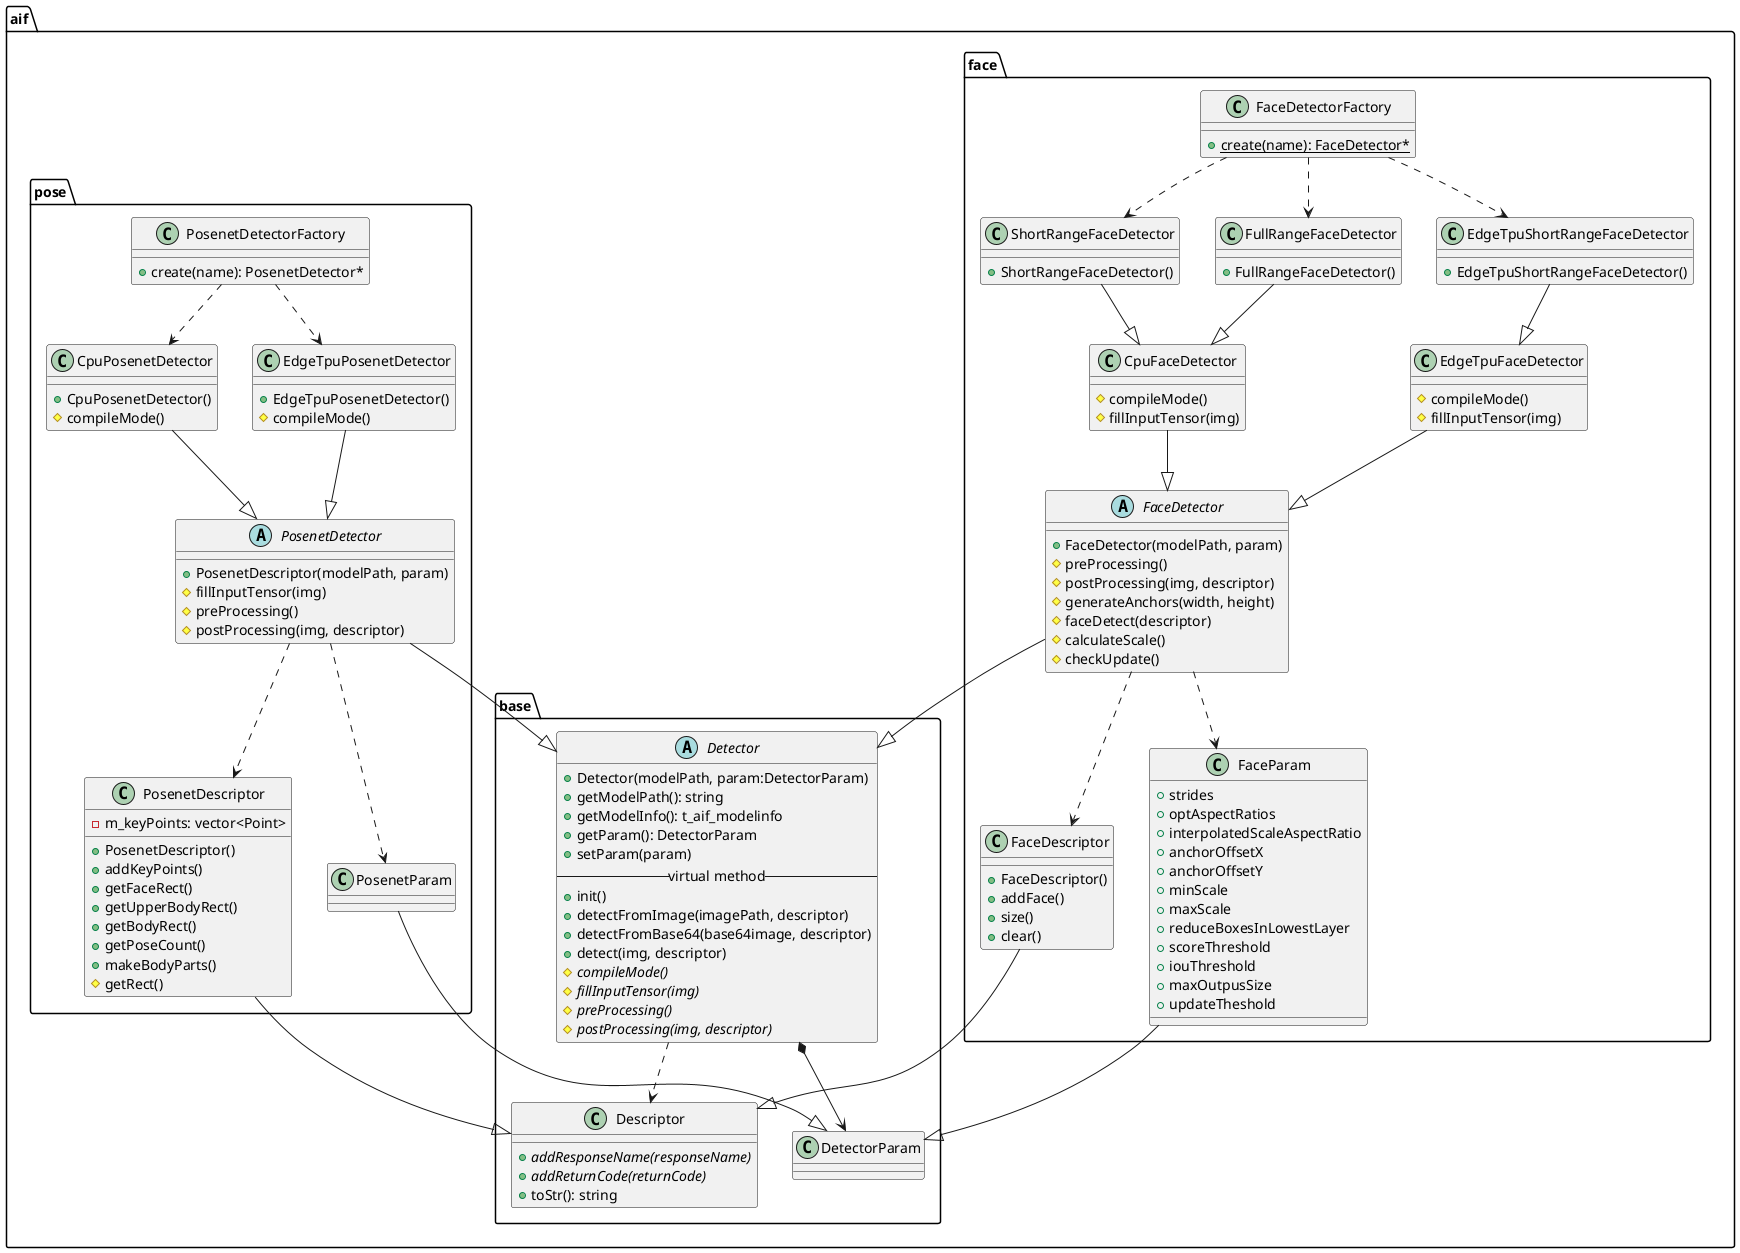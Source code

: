 @@startuml aif_detector_classdiagram

'--------------------------------------------
' FRAMEWORK
'--------------------------------------------
package aif {

package base {
    class Descriptor {
        + {abstract} addResponseName(responseName)
        + {abstract} addReturnCode(returnCode)
        + toStr(): string
    }
    abstract class Detector {
        + Detector(modelPath, param:DetectorParam)
        + getModelPath(): string
        + getModelInfo(): t_aif_modelinfo
        + getParam(): DetectorParam
        + setParam(param)
        -- virtual method --
        + init()
        + detectFromImage(imagePath, descriptor)
        + detectFromBase64(base64image, descriptor)
        + detect(img, descriptor)
        # {abstract} compileMode()
        # {abstract} fillInputTensor(img)
        # {abstract} preProcessing()
        # {abstract} postProcessing(img, descriptor)
    }
    class DetectorParam {

    }
}
' end of base package

'Relations
Detector *--> DetectorParam
Detector ..> Descriptor

package face {
    class FaceDescriptor {
        + FaceDescriptor()
        + addFace()
        + size()
        + clear()
    }
    abstract class FaceDetector {
        + FaceDetector(modelPath, param)
        # preProcessing()
        # postProcessing(img, descriptor)
        # generateAnchors(width, height)
        # faceDetect(descriptor)
        # calculateScale()
        # checkUpdate()
    }
    class FaceParam {
        + strides
        + optAspectRatios
        + interpolatedScaleAspectRatio
        + anchorOffsetX
        + anchorOffsetY
        + minScale
        + maxScale
        + reduceBoxesInLowestLayer
        + scoreThreshold
        + iouThreshold
        + maxOutpusSize
        + updateTheshold
    }
    class CpuFaceDetector {
        # compileMode()
        # fillInputTensor(img)
    }
    class ShortRangeFaceDetector {
        + ShortRangeFaceDetector()
    }
    class FullRangeFaceDetector {
        + FullRangeFaceDetector()
    }
    class EdgeTpuFaceDetector {
        # compileMode()
        # fillInputTensor(img)
    }
    class EdgeTpuShortRangeFaceDetector {
        + EdgeTpuShortRangeFaceDetector()
    }
    class FaceDetectorFactory {
        + {static} create(name): FaceDetector*
    }
}
'end of face package
FaceDescriptor --|> Descriptor
FaceParam --|> DetectorParam
FaceDetector --|> Detector
CpuFaceDetector --|> FaceDetector
EdgeTpuFaceDetector --|> FaceDetector
ShortRangeFaceDetector --|> CpuFaceDetector
FullRangeFaceDetector --|> CpuFaceDetector
EdgeTpuShortRangeFaceDetector --|> EdgeTpuFaceDetector
FaceDetector ..> FaceDescriptor
FaceDetector ..> FaceParam
FaceDetectorFactory ..> ShortRangeFaceDetector
FaceDetectorFactory ..> FullRangeFaceDetector
FaceDetectorFactory ..> EdgeTpuShortRangeFaceDetector

package pose {
    class PosenetDescriptor {
        + PosenetDescriptor()
        + addKeyPoints()
        + getFaceRect()
        + getUpperBodyRect()
        + getBodyRect()
        + getPoseCount()
        + makeBodyParts()
        # getRect()
        - m_keyPoints: vector<Point>
    }
    abstract class PosenetDetector {
        + PosenetDescriptor(modelPath, param)
        # fillInputTensor(img)
        # preProcessing()
        # postProcessing(img, descriptor)
    }
    class PosenetParam {

    }
    class CpuPosenetDetector {
        + CpuPosenetDetector()
        # compileMode()
    }
    class EdgeTpuPosenetDetector {
        + EdgeTpuPosenetDetector()
        # compileMode()
    }
    class PosenetDetectorFactory {
        + create(name): PosenetDetector*
    }
}
'end of pose package
PosenetDescriptor --|> Descriptor
PosenetParam --|> DetectorParam
PosenetDetector --|> Detector
CpuPosenetDetector --|> PosenetDetector
EdgeTpuPosenetDetector --|> PosenetDetector
PosenetDetector ..> PosenetDescriptor
PosenetDetector ..> PosenetParam
PosenetDetectorFactory ..> CpuPosenetDetector
PosenetDetectorFactory ..> EdgeTpuPosenetDetector

'package tools {
'    class ConfigReader
'    class Stopwatch
'    class Utils
'}
'end of tools package

'package log {
'    class Logger
'    class LogMessage
'}
'end of tools package

}
' end of aif package

@@enduml
